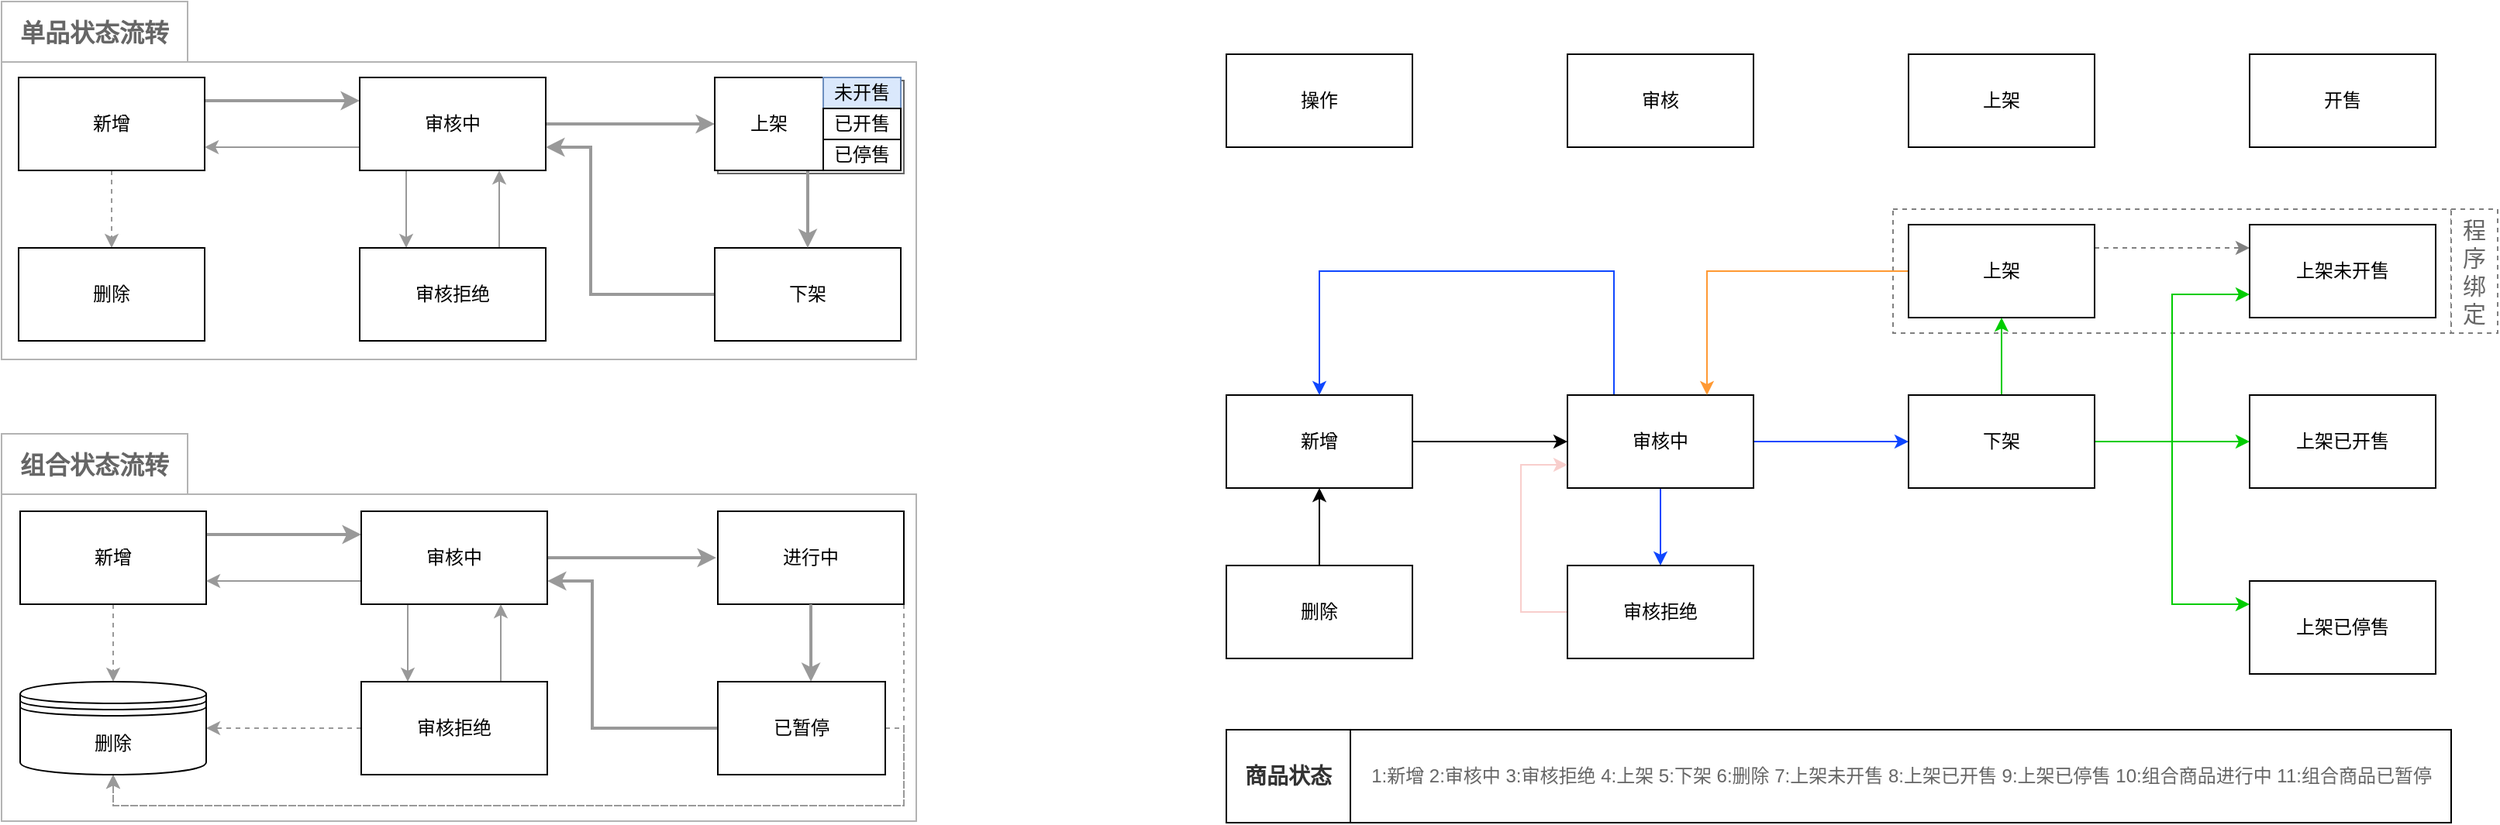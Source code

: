 <mxfile version="26.2.9" pages="3">
  <diagram name="状态流转" id="iaJiMRWaCHO9DjY36pJx">
    <mxGraphModel dx="2068" dy="1126" grid="1" gridSize="10" guides="1" tooltips="1" connect="1" arrows="1" fold="1" page="1" pageScale="1" pageWidth="827" pageHeight="1169" math="0" shadow="0">
      <root>
        <mxCell id="0" />
        <mxCell id="1" parent="0" />
        <mxCell id="X4dzS5YguDMyNIEwRo96-78" value="单品状态流转" style="rounded=0;whiteSpace=wrap;html=1;fontSize=16;fontStyle=1;strokeColor=#B3B3B3;fontColor=#666666;" parent="1" vertex="1">
          <mxGeometry x="70" y="70" width="120" height="40" as="geometry" />
        </mxCell>
        <mxCell id="X4dzS5YguDMyNIEwRo96-79" value="" style="rounded=0;whiteSpace=wrap;html=1;fillColor=default;strokeColor=#B3B3B3;" parent="1" vertex="1">
          <mxGeometry x="70" y="109" width="590" height="192" as="geometry" />
        </mxCell>
        <mxCell id="X4dzS5YguDMyNIEwRo96-76" value="" style="rounded=0;whiteSpace=wrap;html=1;fillColor=#f5f5f5;fontColor=#333333;strokeColor=#666666;" parent="1" vertex="1">
          <mxGeometry x="532" y="121" width="120" height="60" as="geometry" />
        </mxCell>
        <mxCell id="X4dzS5YguDMyNIEwRo96-28" value="" style="rounded=0;whiteSpace=wrap;html=1;fillColor=none;dashed=1;strokeColor=#808080;" parent="1" vertex="1">
          <mxGeometry x="1290" y="204" width="360" height="80" as="geometry" />
        </mxCell>
        <mxCell id="X4dzS5YguDMyNIEwRo96-1" value="操作" style="rounded=0;whiteSpace=wrap;html=1;" parent="1" vertex="1">
          <mxGeometry x="860" y="104" width="120" height="60" as="geometry" />
        </mxCell>
        <mxCell id="X4dzS5YguDMyNIEwRo96-2" value="审核" style="rounded=0;whiteSpace=wrap;html=1;" parent="1" vertex="1">
          <mxGeometry x="1080" y="104" width="120" height="60" as="geometry" />
        </mxCell>
        <mxCell id="X4dzS5YguDMyNIEwRo96-3" value="上架" style="rounded=0;whiteSpace=wrap;html=1;" parent="1" vertex="1">
          <mxGeometry x="1300" y="104" width="120" height="60" as="geometry" />
        </mxCell>
        <mxCell id="X4dzS5YguDMyNIEwRo96-4" value="开售" style="rounded=0;whiteSpace=wrap;html=1;" parent="1" vertex="1">
          <mxGeometry x="1520" y="104" width="120" height="60" as="geometry" />
        </mxCell>
        <mxCell id="X4dzS5YguDMyNIEwRo96-14" style="edgeStyle=orthogonalEdgeStyle;rounded=0;orthogonalLoop=1;jettySize=auto;html=1;exitX=1;exitY=0.5;exitDx=0;exitDy=0;entryX=0;entryY=0.5;entryDx=0;entryDy=0;" parent="1" source="X4dzS5YguDMyNIEwRo96-5" target="X4dzS5YguDMyNIEwRo96-7" edge="1">
          <mxGeometry relative="1" as="geometry" />
        </mxCell>
        <mxCell id="X4dzS5YguDMyNIEwRo96-5" value="新增" style="rounded=0;whiteSpace=wrap;html=1;" parent="1" vertex="1">
          <mxGeometry x="860" y="324" width="120" height="60" as="geometry" />
        </mxCell>
        <mxCell id="X4dzS5YguDMyNIEwRo96-27" style="edgeStyle=orthogonalEdgeStyle;rounded=0;orthogonalLoop=1;jettySize=auto;html=1;exitX=0.5;exitY=0;exitDx=0;exitDy=0;entryX=0.5;entryY=1;entryDx=0;entryDy=0;" parent="1" source="X4dzS5YguDMyNIEwRo96-6" target="X4dzS5YguDMyNIEwRo96-5" edge="1">
          <mxGeometry relative="1" as="geometry" />
        </mxCell>
        <mxCell id="X4dzS5YguDMyNIEwRo96-6" value="删除" style="rounded=0;whiteSpace=wrap;html=1;" parent="1" vertex="1">
          <mxGeometry x="860" y="434" width="120" height="60" as="geometry" />
        </mxCell>
        <mxCell id="X4dzS5YguDMyNIEwRo96-16" style="edgeStyle=orthogonalEdgeStyle;rounded=0;orthogonalLoop=1;jettySize=auto;html=1;exitX=0.5;exitY=1;exitDx=0;exitDy=0;strokeColor=#0F47FF;" parent="1" source="X4dzS5YguDMyNIEwRo96-7" target="X4dzS5YguDMyNIEwRo96-8" edge="1">
          <mxGeometry relative="1" as="geometry" />
        </mxCell>
        <mxCell id="X4dzS5YguDMyNIEwRo96-18" style="edgeStyle=orthogonalEdgeStyle;rounded=0;orthogonalLoop=1;jettySize=auto;html=1;exitX=0.25;exitY=0;exitDx=0;exitDy=0;entryX=0.5;entryY=0;entryDx=0;entryDy=0;strokeColor=#0F47FF;" parent="1" source="X4dzS5YguDMyNIEwRo96-7" target="X4dzS5YguDMyNIEwRo96-5" edge="1">
          <mxGeometry relative="1" as="geometry">
            <Array as="points">
              <mxPoint x="1110" y="244" />
              <mxPoint x="920" y="244" />
            </Array>
          </mxGeometry>
        </mxCell>
        <mxCell id="X4dzS5YguDMyNIEwRo96-20" style="edgeStyle=orthogonalEdgeStyle;rounded=0;orthogonalLoop=1;jettySize=auto;html=1;exitX=1;exitY=0.5;exitDx=0;exitDy=0;entryX=0;entryY=0.5;entryDx=0;entryDy=0;strokeColor=#0F47FF;" parent="1" source="X4dzS5YguDMyNIEwRo96-7" target="X4dzS5YguDMyNIEwRo96-10" edge="1">
          <mxGeometry relative="1" as="geometry">
            <Array as="points">
              <mxPoint x="1220" y="354" />
              <mxPoint x="1220" y="354" />
            </Array>
          </mxGeometry>
        </mxCell>
        <mxCell id="X4dzS5YguDMyNIEwRo96-7" value="审核中" style="rounded=0;whiteSpace=wrap;html=1;" parent="1" vertex="1">
          <mxGeometry x="1080" y="324" width="120" height="60" as="geometry" />
        </mxCell>
        <mxCell id="X4dzS5YguDMyNIEwRo96-19" style="edgeStyle=orthogonalEdgeStyle;rounded=0;orthogonalLoop=1;jettySize=auto;html=1;exitX=0;exitY=0.5;exitDx=0;exitDy=0;entryX=0;entryY=0.75;entryDx=0;entryDy=0;strokeColor=#F8CECC;" parent="1" source="X4dzS5YguDMyNIEwRo96-8" target="X4dzS5YguDMyNIEwRo96-7" edge="1">
          <mxGeometry relative="1" as="geometry">
            <Array as="points">
              <mxPoint x="1050" y="464" />
              <mxPoint x="1050" y="369" />
            </Array>
          </mxGeometry>
        </mxCell>
        <mxCell id="X4dzS5YguDMyNIEwRo96-8" value="审核拒绝" style="rounded=0;whiteSpace=wrap;html=1;" parent="1" vertex="1">
          <mxGeometry x="1080" y="434" width="120" height="60" as="geometry" />
        </mxCell>
        <mxCell id="X4dzS5YguDMyNIEwRo96-21" style="edgeStyle=orthogonalEdgeStyle;rounded=0;orthogonalLoop=1;jettySize=auto;html=1;exitX=0;exitY=0.5;exitDx=0;exitDy=0;entryX=0.75;entryY=0;entryDx=0;entryDy=0;strokeColor=#FF9933;" parent="1" source="X4dzS5YguDMyNIEwRo96-9" target="X4dzS5YguDMyNIEwRo96-7" edge="1">
          <mxGeometry relative="1" as="geometry" />
        </mxCell>
        <mxCell id="X4dzS5YguDMyNIEwRo96-30" style="edgeStyle=orthogonalEdgeStyle;rounded=0;orthogonalLoop=1;jettySize=auto;html=1;exitX=1;exitY=0.25;exitDx=0;exitDy=0;entryX=0;entryY=0.25;entryDx=0;entryDy=0;dashed=1;strokeColor=#808080;" parent="1" source="X4dzS5YguDMyNIEwRo96-9" target="X4dzS5YguDMyNIEwRo96-11" edge="1">
          <mxGeometry relative="1" as="geometry" />
        </mxCell>
        <mxCell id="X4dzS5YguDMyNIEwRo96-9" value="上架" style="rounded=0;whiteSpace=wrap;html=1;" parent="1" vertex="1">
          <mxGeometry x="1300" y="214" width="120" height="60" as="geometry" />
        </mxCell>
        <mxCell id="X4dzS5YguDMyNIEwRo96-22" style="edgeStyle=orthogonalEdgeStyle;rounded=0;orthogonalLoop=1;jettySize=auto;html=1;exitX=0.5;exitY=0;exitDx=0;exitDy=0;strokeColor=#00CC00;" parent="1" source="X4dzS5YguDMyNIEwRo96-10" target="X4dzS5YguDMyNIEwRo96-9" edge="1">
          <mxGeometry relative="1" as="geometry" />
        </mxCell>
        <mxCell id="X4dzS5YguDMyNIEwRo96-23" style="edgeStyle=orthogonalEdgeStyle;rounded=0;orthogonalLoop=1;jettySize=auto;html=1;exitX=1;exitY=0.5;exitDx=0;exitDy=0;entryX=0;entryY=0.75;entryDx=0;entryDy=0;strokeColor=#00CC00;" parent="1" source="X4dzS5YguDMyNIEwRo96-10" target="X4dzS5YguDMyNIEwRo96-11" edge="1">
          <mxGeometry relative="1" as="geometry" />
        </mxCell>
        <mxCell id="X4dzS5YguDMyNIEwRo96-24" style="edgeStyle=orthogonalEdgeStyle;rounded=0;orthogonalLoop=1;jettySize=auto;html=1;exitX=1;exitY=0.5;exitDx=0;exitDy=0;entryX=0;entryY=0.5;entryDx=0;entryDy=0;strokeColor=#00CC00;" parent="1" source="X4dzS5YguDMyNIEwRo96-10" target="X4dzS5YguDMyNIEwRo96-12" edge="1">
          <mxGeometry relative="1" as="geometry" />
        </mxCell>
        <mxCell id="X4dzS5YguDMyNIEwRo96-25" style="edgeStyle=orthogonalEdgeStyle;rounded=0;orthogonalLoop=1;jettySize=auto;html=1;exitX=1;exitY=0.5;exitDx=0;exitDy=0;entryX=0;entryY=0.25;entryDx=0;entryDy=0;strokeColor=#00CC00;" parent="1" source="X4dzS5YguDMyNIEwRo96-10" target="X4dzS5YguDMyNIEwRo96-13" edge="1">
          <mxGeometry relative="1" as="geometry" />
        </mxCell>
        <mxCell id="X4dzS5YguDMyNIEwRo96-10" value="下架" style="rounded=0;whiteSpace=wrap;html=1;" parent="1" vertex="1">
          <mxGeometry x="1300" y="324" width="120" height="60" as="geometry" />
        </mxCell>
        <mxCell id="X4dzS5YguDMyNIEwRo96-11" value="上架未开售" style="rounded=0;whiteSpace=wrap;html=1;" parent="1" vertex="1">
          <mxGeometry x="1520" y="214" width="120" height="60" as="geometry" />
        </mxCell>
        <mxCell id="X4dzS5YguDMyNIEwRo96-12" value="上架已开售" style="rounded=0;whiteSpace=wrap;html=1;" parent="1" vertex="1">
          <mxGeometry x="1520" y="324" width="120" height="60" as="geometry" />
        </mxCell>
        <mxCell id="X4dzS5YguDMyNIEwRo96-13" value="上架已停售" style="rounded=0;whiteSpace=wrap;html=1;" parent="1" vertex="1">
          <mxGeometry x="1520" y="444" width="120" height="60" as="geometry" />
        </mxCell>
        <mxCell id="X4dzS5YguDMyNIEwRo96-29" value="程&lt;div style=&quot;font-size: 15px;&quot;&gt;序&lt;/div&gt;&lt;div style=&quot;font-size: 15px;&quot;&gt;绑&lt;/div&gt;&lt;div style=&quot;font-size: 15px;&quot;&gt;定&lt;/div&gt;" style="rounded=0;whiteSpace=wrap;html=1;fillColor=default;dashed=1;strokeColor=#808080;fontSize=15;fontColor=#666666;" parent="1" vertex="1">
          <mxGeometry x="1650" y="204" width="30" height="80" as="geometry" />
        </mxCell>
        <mxCell id="X4dzS5YguDMyNIEwRo96-54" style="edgeStyle=orthogonalEdgeStyle;rounded=0;orthogonalLoop=1;jettySize=auto;html=1;exitX=0.5;exitY=1;exitDx=0;exitDy=0;entryX=0.5;entryY=0;entryDx=0;entryDy=0;strokeColor=#999999;dashed=1;" parent="1" source="X4dzS5YguDMyNIEwRo96-33" target="X4dzS5YguDMyNIEwRo96-35" edge="1">
          <mxGeometry relative="1" as="geometry" />
        </mxCell>
        <mxCell id="X4dzS5YguDMyNIEwRo96-148" style="edgeStyle=orthogonalEdgeStyle;rounded=0;orthogonalLoop=1;jettySize=auto;html=1;exitX=1;exitY=0.25;exitDx=0;exitDy=0;entryX=0;entryY=0.25;entryDx=0;entryDy=0;strokeWidth=2;strokeColor=#999999;" parent="1" source="X4dzS5YguDMyNIEwRo96-33" target="X4dzS5YguDMyNIEwRo96-39" edge="1">
          <mxGeometry relative="1" as="geometry" />
        </mxCell>
        <mxCell id="X4dzS5YguDMyNIEwRo96-33" value="新增" style="rounded=0;whiteSpace=wrap;html=1;" parent="1" vertex="1">
          <mxGeometry x="81" y="119" width="120" height="60" as="geometry" />
        </mxCell>
        <mxCell id="X4dzS5YguDMyNIEwRo96-35" value="删除" style="rounded=0;whiteSpace=wrap;html=1;" parent="1" vertex="1">
          <mxGeometry x="81" y="229" width="120" height="60" as="geometry" />
        </mxCell>
        <mxCell id="X4dzS5YguDMyNIEwRo96-57" style="edgeStyle=orthogonalEdgeStyle;rounded=0;orthogonalLoop=1;jettySize=auto;html=1;exitX=0.25;exitY=1;exitDx=0;exitDy=0;entryX=0.25;entryY=0;entryDx=0;entryDy=0;strokeColor=#999999;" parent="1" source="X4dzS5YguDMyNIEwRo96-39" target="X4dzS5YguDMyNIEwRo96-41" edge="1">
          <mxGeometry relative="1" as="geometry" />
        </mxCell>
        <mxCell id="X4dzS5YguDMyNIEwRo96-72" style="edgeStyle=orthogonalEdgeStyle;rounded=0;orthogonalLoop=1;jettySize=auto;html=1;exitX=1;exitY=0.5;exitDx=0;exitDy=0;entryX=0;entryY=0.5;entryDx=0;entryDy=0;strokeWidth=2;strokeColor=#999999;" parent="1" source="X4dzS5YguDMyNIEwRo96-39" target="X4dzS5YguDMyNIEwRo96-44" edge="1">
          <mxGeometry relative="1" as="geometry" />
        </mxCell>
        <mxCell id="X4dzS5YguDMyNIEwRo96-149" style="edgeStyle=orthogonalEdgeStyle;rounded=0;orthogonalLoop=1;jettySize=auto;html=1;exitX=0;exitY=0.75;exitDx=0;exitDy=0;entryX=1;entryY=0.75;entryDx=0;entryDy=0;strokeColor=#999999;" parent="1" source="X4dzS5YguDMyNIEwRo96-39" target="X4dzS5YguDMyNIEwRo96-33" edge="1">
          <mxGeometry relative="1" as="geometry" />
        </mxCell>
        <mxCell id="X4dzS5YguDMyNIEwRo96-39" value="审核中" style="rounded=0;whiteSpace=wrap;html=1;" parent="1" vertex="1">
          <mxGeometry x="301" y="119" width="120" height="60" as="geometry" />
        </mxCell>
        <mxCell id="X4dzS5YguDMyNIEwRo96-58" style="edgeStyle=orthogonalEdgeStyle;rounded=0;orthogonalLoop=1;jettySize=auto;html=1;exitX=0.75;exitY=0;exitDx=0;exitDy=0;entryX=0.75;entryY=1;entryDx=0;entryDy=0;strokeColor=#999999;" parent="1" source="X4dzS5YguDMyNIEwRo96-41" target="X4dzS5YguDMyNIEwRo96-39" edge="1">
          <mxGeometry relative="1" as="geometry" />
        </mxCell>
        <mxCell id="X4dzS5YguDMyNIEwRo96-41" value="审核拒绝" style="rounded=0;whiteSpace=wrap;html=1;" parent="1" vertex="1">
          <mxGeometry x="301" y="229" width="120" height="60" as="geometry" />
        </mxCell>
        <mxCell id="X4dzS5YguDMyNIEwRo96-75" style="edgeStyle=orthogonalEdgeStyle;rounded=0;orthogonalLoop=1;jettySize=auto;html=1;exitX=0;exitY=0.5;exitDx=0;exitDy=0;entryX=1;entryY=0.75;entryDx=0;entryDy=0;strokeWidth=2;strokeColor=#999999;" parent="1" source="X4dzS5YguDMyNIEwRo96-49" target="X4dzS5YguDMyNIEwRo96-39" edge="1">
          <mxGeometry relative="1" as="geometry">
            <Array as="points">
              <mxPoint x="450" y="259" />
              <mxPoint x="450" y="164" />
            </Array>
          </mxGeometry>
        </mxCell>
        <mxCell id="X4dzS5YguDMyNIEwRo96-49" value="下架" style="rounded=0;whiteSpace=wrap;html=1;" parent="1" vertex="1">
          <mxGeometry x="530" y="229" width="120" height="60" as="geometry" />
        </mxCell>
        <mxCell id="X4dzS5YguDMyNIEwRo96-73" style="edgeStyle=orthogonalEdgeStyle;rounded=0;orthogonalLoop=1;jettySize=auto;html=1;exitX=0.857;exitY=0.983;exitDx=0;exitDy=0;exitPerimeter=0;strokeWidth=2;strokeColor=#999999;" parent="1" source="X4dzS5YguDMyNIEwRo96-44" target="X4dzS5YguDMyNIEwRo96-49" edge="1">
          <mxGeometry relative="1" as="geometry" />
        </mxCell>
        <mxCell id="X4dzS5YguDMyNIEwRo96-44" value="上架" style="rounded=0;whiteSpace=wrap;html=1;" parent="1" vertex="1">
          <mxGeometry x="530" y="119" width="70" height="60" as="geometry" />
        </mxCell>
        <mxCell id="X4dzS5YguDMyNIEwRo96-50" value="未开售" style="rounded=0;whiteSpace=wrap;html=1;fillColor=#dae8fc;strokeColor=#6c8ebf;" parent="1" vertex="1">
          <mxGeometry x="600" y="119" width="50" height="20" as="geometry" />
        </mxCell>
        <mxCell id="X4dzS5YguDMyNIEwRo96-51" value="已开售" style="rounded=0;whiteSpace=wrap;html=1;" parent="1" vertex="1">
          <mxGeometry x="600" y="139" width="50" height="20" as="geometry" />
        </mxCell>
        <mxCell id="X4dzS5YguDMyNIEwRo96-52" value="已停售" style="rounded=0;whiteSpace=wrap;html=1;" parent="1" vertex="1">
          <mxGeometry x="600" y="159" width="50" height="20" as="geometry" />
        </mxCell>
        <mxCell id="X4dzS5YguDMyNIEwRo96-100" value="" style="group" parent="1" vertex="1" connectable="0">
          <mxGeometry x="70" y="349" width="590" height="250" as="geometry" />
        </mxCell>
        <mxCell id="X4dzS5YguDMyNIEwRo96-80" value="组合状态流转" style="rounded=0;whiteSpace=wrap;html=1;fontSize=16;fontStyle=1;strokeColor=#B3B3B3;fontColor=#666666;" parent="X4dzS5YguDMyNIEwRo96-100" vertex="1">
          <mxGeometry width="120" height="40" as="geometry" />
        </mxCell>
        <mxCell id="X4dzS5YguDMyNIEwRo96-81" value="" style="rounded=0;whiteSpace=wrap;html=1;fillColor=default;strokeColor=#B3B3B3;" parent="X4dzS5YguDMyNIEwRo96-100" vertex="1">
          <mxGeometry y="39" width="590" height="211" as="geometry" />
        </mxCell>
        <mxCell id="X4dzS5YguDMyNIEwRo96-131" style="edgeStyle=orthogonalEdgeStyle;rounded=0;orthogonalLoop=1;jettySize=auto;html=1;exitX=1;exitY=1;exitDx=0;exitDy=0;entryX=0.5;entryY=1;entryDx=0;entryDy=0;strokeColor=#999999;dashed=1;" parent="1" source="X4dzS5YguDMyNIEwRo96-132" target="X4dzS5YguDMyNIEwRo96-147" edge="1">
          <mxGeometry relative="1" as="geometry">
            <mxPoint x="422" y="649" as="targetPoint" />
            <Array as="points">
              <mxPoint x="652" y="589" />
              <mxPoint x="142" y="589" />
            </Array>
          </mxGeometry>
        </mxCell>
        <mxCell id="X4dzS5YguDMyNIEwRo96-132" value="进行中" style="rounded=0;whiteSpace=wrap;html=1;" parent="1" vertex="1">
          <mxGeometry x="532" y="399" width="120" height="60" as="geometry" />
        </mxCell>
        <mxCell id="X4dzS5YguDMyNIEwRo96-133" style="edgeStyle=orthogonalEdgeStyle;rounded=0;orthogonalLoop=1;jettySize=auto;html=1;exitX=1;exitY=0.25;exitDx=0;exitDy=0;entryX=0;entryY=0.25;entryDx=0;entryDy=0;strokeColor=#999999;strokeWidth=2;" parent="1" source="X4dzS5YguDMyNIEwRo96-135" target="X4dzS5YguDMyNIEwRo96-139" edge="1">
          <mxGeometry relative="1" as="geometry" />
        </mxCell>
        <mxCell id="X4dzS5YguDMyNIEwRo96-134" style="edgeStyle=orthogonalEdgeStyle;rounded=0;orthogonalLoop=1;jettySize=auto;html=1;exitX=0.5;exitY=1;exitDx=0;exitDy=0;entryX=0.5;entryY=0;entryDx=0;entryDy=0;strokeColor=#999999;dashed=1;" parent="1" source="X4dzS5YguDMyNIEwRo96-135" target="X4dzS5YguDMyNIEwRo96-147" edge="1">
          <mxGeometry relative="1" as="geometry">
            <mxPoint x="302" y="649" as="targetPoint" />
            <Array as="points" />
          </mxGeometry>
        </mxCell>
        <mxCell id="X4dzS5YguDMyNIEwRo96-135" value="新增" style="rounded=0;whiteSpace=wrap;html=1;" parent="1" vertex="1">
          <mxGeometry x="82" y="399" width="120" height="60" as="geometry" />
        </mxCell>
        <mxCell id="X4dzS5YguDMyNIEwRo96-136" style="edgeStyle=orthogonalEdgeStyle;rounded=0;orthogonalLoop=1;jettySize=auto;html=1;exitX=0.25;exitY=1;exitDx=0;exitDy=0;entryX=0.25;entryY=0;entryDx=0;entryDy=0;strokeColor=#999999;" parent="1" source="X4dzS5YguDMyNIEwRo96-139" target="X4dzS5YguDMyNIEwRo96-142" edge="1">
          <mxGeometry relative="1" as="geometry" />
        </mxCell>
        <mxCell id="X4dzS5YguDMyNIEwRo96-137" style="edgeStyle=orthogonalEdgeStyle;rounded=0;orthogonalLoop=1;jettySize=auto;html=1;exitX=1;exitY=0.5;exitDx=0;exitDy=0;entryX=0;entryY=0.5;entryDx=0;entryDy=0;strokeColor=#999999;strokeWidth=2;" parent="1" source="X4dzS5YguDMyNIEwRo96-139" edge="1">
          <mxGeometry relative="1" as="geometry">
            <mxPoint x="531" y="429" as="targetPoint" />
          </mxGeometry>
        </mxCell>
        <mxCell id="X4dzS5YguDMyNIEwRo96-138" style="edgeStyle=orthogonalEdgeStyle;rounded=0;orthogonalLoop=1;jettySize=auto;html=1;exitX=0;exitY=0.75;exitDx=0;exitDy=0;entryX=1;entryY=0.75;entryDx=0;entryDy=0;strokeColor=#999999;" parent="1" source="X4dzS5YguDMyNIEwRo96-139" target="X4dzS5YguDMyNIEwRo96-135" edge="1">
          <mxGeometry relative="1" as="geometry" />
        </mxCell>
        <mxCell id="X4dzS5YguDMyNIEwRo96-139" value="审核中" style="rounded=0;whiteSpace=wrap;html=1;" parent="1" vertex="1">
          <mxGeometry x="302" y="399" width="120" height="60" as="geometry" />
        </mxCell>
        <mxCell id="X4dzS5YguDMyNIEwRo96-140" style="edgeStyle=orthogonalEdgeStyle;rounded=0;orthogonalLoop=1;jettySize=auto;html=1;exitX=0.75;exitY=0;exitDx=0;exitDy=0;entryX=0.75;entryY=1;entryDx=0;entryDy=0;strokeColor=#999999;" parent="1" source="X4dzS5YguDMyNIEwRo96-142" target="X4dzS5YguDMyNIEwRo96-139" edge="1">
          <mxGeometry relative="1" as="geometry" />
        </mxCell>
        <mxCell id="X4dzS5YguDMyNIEwRo96-141" style="edgeStyle=orthogonalEdgeStyle;rounded=0;orthogonalLoop=1;jettySize=auto;html=1;exitX=0;exitY=0.5;exitDx=0;exitDy=0;entryX=1;entryY=0.5;entryDx=0;entryDy=0;strokeColor=#999999;dashed=1;" parent="1" source="X4dzS5YguDMyNIEwRo96-142" target="X4dzS5YguDMyNIEwRo96-147" edge="1">
          <mxGeometry relative="1" as="geometry">
            <mxPoint x="362" y="619" as="targetPoint" />
          </mxGeometry>
        </mxCell>
        <mxCell id="X4dzS5YguDMyNIEwRo96-142" value="审核拒绝" style="rounded=0;whiteSpace=wrap;html=1;" parent="1" vertex="1">
          <mxGeometry x="302" y="509" width="120" height="60" as="geometry" />
        </mxCell>
        <mxCell id="X4dzS5YguDMyNIEwRo96-143" style="edgeStyle=orthogonalEdgeStyle;rounded=0;orthogonalLoop=1;jettySize=auto;html=1;exitX=0;exitY=0.5;exitDx=0;exitDy=0;entryX=1;entryY=0.75;entryDx=0;entryDy=0;strokeColor=#999999;strokeWidth=2;" parent="1" source="X4dzS5YguDMyNIEwRo96-145" target="X4dzS5YguDMyNIEwRo96-139" edge="1">
          <mxGeometry relative="1" as="geometry">
            <Array as="points">
              <mxPoint x="451" y="539" />
              <mxPoint x="451" y="444" />
            </Array>
          </mxGeometry>
        </mxCell>
        <mxCell id="X4dzS5YguDMyNIEwRo96-144" style="edgeStyle=orthogonalEdgeStyle;rounded=0;orthogonalLoop=1;jettySize=auto;html=1;exitX=1;exitY=0.5;exitDx=0;exitDy=0;entryX=0.5;entryY=1;entryDx=0;entryDy=0;strokeColor=#999999;dashed=1;" parent="1" source="X4dzS5YguDMyNIEwRo96-145" target="X4dzS5YguDMyNIEwRo96-147" edge="1">
          <mxGeometry relative="1" as="geometry">
            <mxPoint x="422" y="649" as="targetPoint" />
            <Array as="points">
              <mxPoint x="652" y="539" />
              <mxPoint x="652" y="589" />
              <mxPoint x="142" y="589" />
            </Array>
          </mxGeometry>
        </mxCell>
        <mxCell id="X4dzS5YguDMyNIEwRo96-145" value="已暂停" style="rounded=0;whiteSpace=wrap;html=1;" parent="1" vertex="1">
          <mxGeometry x="532" y="509" width="108" height="60" as="geometry" />
        </mxCell>
        <mxCell id="X4dzS5YguDMyNIEwRo96-146" value="" style="endArrow=classic;html=1;rounded=0;exitX=0.5;exitY=1;exitDx=0;exitDy=0;entryX=0.556;entryY=0;entryDx=0;entryDy=0;entryPerimeter=0;strokeColor=#999999;strokeWidth=2;" parent="1" source="X4dzS5YguDMyNIEwRo96-132" target="X4dzS5YguDMyNIEwRo96-145" edge="1">
          <mxGeometry width="50" height="50" relative="1" as="geometry">
            <mxPoint x="520" y="499" as="sourcePoint" />
            <mxPoint x="570" y="449" as="targetPoint" />
          </mxGeometry>
        </mxCell>
        <mxCell id="X4dzS5YguDMyNIEwRo96-147" value="删除" style="shape=datastore;whiteSpace=wrap;html=1;" parent="1" vertex="1">
          <mxGeometry x="82" y="509" width="120" height="60" as="geometry" />
        </mxCell>
        <mxCell id="_c4iYcdBWdLde98xJlpJ-4" value="" style="group" vertex="1" connectable="0" parent="1">
          <mxGeometry x="860" y="540" width="790" height="60" as="geometry" />
        </mxCell>
        <mxCell id="_c4iYcdBWdLde98xJlpJ-2" value="" style="rounded=0;whiteSpace=wrap;html=1;fillColor=none;" vertex="1" parent="_c4iYcdBWdLde98xJlpJ-4">
          <mxGeometry x="80" width="710" height="60" as="geometry" />
        </mxCell>
        <mxCell id="_c4iYcdBWdLde98xJlpJ-1" value="1:新增 2:审核中 3:审核拒绝 4:上架 5:下架 6:删除 7:上架未开售 8:上架已开售 9:上架已停售 10:组合商品进行中 11:组合商品已暂停" style="text;html=1;align=center;verticalAlign=middle;resizable=0;points=[];autosize=1;strokeColor=none;fillColor=none;fontSize=12;fontColor=#666666;" vertex="1" parent="_c4iYcdBWdLde98xJlpJ-4">
          <mxGeometry x="80" y="15" width="710" height="30" as="geometry" />
        </mxCell>
        <mxCell id="_c4iYcdBWdLde98xJlpJ-3" value="商品状态" style="rounded=0;whiteSpace=wrap;html=1;fontStyle=1;fontSize=14;fontColor=#333333;" vertex="1" parent="_c4iYcdBWdLde98xJlpJ-4">
          <mxGeometry width="80" height="60" as="geometry" />
        </mxCell>
      </root>
    </mxGraphModel>
  </diagram>
  <diagram id="KPPuV1ORbbsG_WngxWTZ" name="数据库关联关系">
    <mxGraphModel dx="2074" dy="1121" grid="1" gridSize="10" guides="1" tooltips="1" connect="1" arrows="1" fold="1" page="1" pageScale="1" pageWidth="827" pageHeight="1169" math="0" shadow="0">
      <root>
        <mxCell id="0" />
        <mxCell id="1" parent="0" />
        <mxCell id="RdPDJY-nT7dJ_Un5NEoN-1" value="product_entity" style="shape=table;startSize=30;container=1;collapsible=0;childLayout=tableLayout;fixedRows=1;rowLines=0;fontStyle=0;strokeColor=default;fontSize=16;" vertex="1" parent="1">
          <mxGeometry x="841" y="395" width="180" height="120" as="geometry" />
        </mxCell>
        <mxCell id="RdPDJY-nT7dJ_Un5NEoN-2" value="" style="shape=tableRow;horizontal=0;startSize=0;swimlaneHead=0;swimlaneBody=0;top=0;left=0;bottom=0;right=0;collapsible=0;dropTarget=0;fillColor=none;points=[[0,0.5],[1,0.5]];portConstraint=eastwest;strokeColor=inherit;fontSize=16;" vertex="1" parent="RdPDJY-nT7dJ_Un5NEoN-1">
          <mxGeometry y="30" width="180" height="30" as="geometry" />
        </mxCell>
        <mxCell id="RdPDJY-nT7dJ_Un5NEoN-3" value="1" style="shape=partialRectangle;html=1;whiteSpace=wrap;connectable=0;fillColor=none;top=0;left=0;bottom=0;right=0;overflow=hidden;pointerEvents=1;strokeColor=inherit;fontSize=16;" vertex="1" parent="RdPDJY-nT7dJ_Un5NEoN-2">
          <mxGeometry width="40" height="30" as="geometry">
            <mxRectangle width="40" height="30" as="alternateBounds" />
          </mxGeometry>
        </mxCell>
        <mxCell id="RdPDJY-nT7dJ_Un5NEoN-4" value="spu_id" style="shape=partialRectangle;html=1;whiteSpace=wrap;connectable=0;fillColor=none;top=0;left=0;bottom=0;right=0;align=left;spacingLeft=6;overflow=hidden;strokeColor=inherit;fontSize=16;" vertex="1" parent="RdPDJY-nT7dJ_Un5NEoN-2">
          <mxGeometry x="40" width="140" height="30" as="geometry">
            <mxRectangle width="140" height="30" as="alternateBounds" />
          </mxGeometry>
        </mxCell>
        <mxCell id="RdPDJY-nT7dJ_Un5NEoN-5" value="" style="shape=tableRow;horizontal=0;startSize=0;swimlaneHead=0;swimlaneBody=0;top=0;left=0;bottom=0;right=0;collapsible=0;dropTarget=0;fillColor=none;points=[[0,0.5],[1,0.5]];portConstraint=eastwest;strokeColor=inherit;fontSize=16;" vertex="1" parent="RdPDJY-nT7dJ_Un5NEoN-1">
          <mxGeometry y="60" width="180" height="30" as="geometry" />
        </mxCell>
        <mxCell id="RdPDJY-nT7dJ_Un5NEoN-6" value="2" style="shape=partialRectangle;html=1;whiteSpace=wrap;connectable=0;fillColor=none;top=0;left=0;bottom=0;right=0;overflow=hidden;strokeColor=inherit;fontSize=16;" vertex="1" parent="RdPDJY-nT7dJ_Un5NEoN-5">
          <mxGeometry width="40" height="30" as="geometry">
            <mxRectangle width="40" height="30" as="alternateBounds" />
          </mxGeometry>
        </mxCell>
        <mxCell id="RdPDJY-nT7dJ_Un5NEoN-7" value="sku_id" style="shape=partialRectangle;html=1;whiteSpace=wrap;connectable=0;fillColor=none;top=0;left=0;bottom=0;right=0;align=left;spacingLeft=6;overflow=hidden;strokeColor=inherit;fontSize=16;" vertex="1" parent="RdPDJY-nT7dJ_Un5NEoN-5">
          <mxGeometry x="40" width="140" height="30" as="geometry">
            <mxRectangle width="140" height="30" as="alternateBounds" />
          </mxGeometry>
        </mxCell>
        <mxCell id="RdPDJY-nT7dJ_Un5NEoN-8" value="" style="shape=tableRow;horizontal=0;startSize=0;swimlaneHead=0;swimlaneBody=0;top=0;left=0;bottom=0;right=0;collapsible=0;dropTarget=0;fillColor=none;points=[[0,0.5],[1,0.5]];portConstraint=eastwest;strokeColor=inherit;fontSize=16;" vertex="1" parent="RdPDJY-nT7dJ_Un5NEoN-1">
          <mxGeometry y="90" width="180" height="30" as="geometry" />
        </mxCell>
        <mxCell id="RdPDJY-nT7dJ_Un5NEoN-9" value="3" style="shape=partialRectangle;html=1;whiteSpace=wrap;connectable=0;fillColor=none;top=0;left=0;bottom=0;right=0;overflow=hidden;strokeColor=inherit;fontSize=16;" vertex="1" parent="RdPDJY-nT7dJ_Un5NEoN-8">
          <mxGeometry width="40" height="30" as="geometry">
            <mxRectangle width="40" height="30" as="alternateBounds" />
          </mxGeometry>
        </mxCell>
        <mxCell id="RdPDJY-nT7dJ_Un5NEoN-10" value="entity_id" style="shape=partialRectangle;html=1;whiteSpace=wrap;connectable=0;fillColor=none;top=0;left=0;bottom=0;right=0;align=left;spacingLeft=6;overflow=hidden;strokeColor=inherit;fontSize=16;" vertex="1" parent="RdPDJY-nT7dJ_Un5NEoN-8">
          <mxGeometry x="40" width="140" height="30" as="geometry">
            <mxRectangle width="140" height="30" as="alternateBounds" />
          </mxGeometry>
        </mxCell>
        <mxCell id="RdPDJY-nT7dJ_Un5NEoN-11" value="product_spu" style="shape=table;startSize=30;container=1;collapsible=0;childLayout=tableLayout;fixedRows=1;rowLines=0;fontStyle=0;strokeColor=default;fontSize=16;" vertex="1" parent="1">
          <mxGeometry x="441" y="185" width="180" height="120" as="geometry" />
        </mxCell>
        <mxCell id="RdPDJY-nT7dJ_Un5NEoN-12" value="" style="shape=tableRow;horizontal=0;startSize=0;swimlaneHead=0;swimlaneBody=0;top=0;left=0;bottom=0;right=0;collapsible=0;dropTarget=0;fillColor=none;points=[[0,0.5],[1,0.5]];portConstraint=eastwest;strokeColor=inherit;fontSize=16;" vertex="1" parent="RdPDJY-nT7dJ_Un5NEoN-11">
          <mxGeometry y="30" width="180" height="30" as="geometry" />
        </mxCell>
        <mxCell id="RdPDJY-nT7dJ_Un5NEoN-13" value="1" style="shape=partialRectangle;html=1;whiteSpace=wrap;connectable=0;fillColor=none;top=0;left=0;bottom=0;right=0;overflow=hidden;pointerEvents=1;strokeColor=inherit;fontSize=16;" vertex="1" parent="RdPDJY-nT7dJ_Un5NEoN-12">
          <mxGeometry width="40" height="30" as="geometry">
            <mxRectangle width="40" height="30" as="alternateBounds" />
          </mxGeometry>
        </mxCell>
        <mxCell id="RdPDJY-nT7dJ_Un5NEoN-14" value="id" style="shape=partialRectangle;html=1;whiteSpace=wrap;connectable=0;fillColor=none;top=0;left=0;bottom=0;right=0;align=left;spacingLeft=6;overflow=hidden;strokeColor=inherit;fontSize=16;" vertex="1" parent="RdPDJY-nT7dJ_Un5NEoN-12">
          <mxGeometry x="40" width="140" height="30" as="geometry">
            <mxRectangle width="140" height="30" as="alternateBounds" />
          </mxGeometry>
        </mxCell>
        <mxCell id="RdPDJY-nT7dJ_Un5NEoN-15" value="" style="shape=tableRow;horizontal=0;startSize=0;swimlaneHead=0;swimlaneBody=0;top=0;left=0;bottom=0;right=0;collapsible=0;dropTarget=0;fillColor=none;points=[[0,0.5],[1,0.5]];portConstraint=eastwest;strokeColor=inherit;fontSize=16;" vertex="1" parent="RdPDJY-nT7dJ_Un5NEoN-11">
          <mxGeometry y="60" width="180" height="30" as="geometry" />
        </mxCell>
        <mxCell id="RdPDJY-nT7dJ_Un5NEoN-16" value="2" style="shape=partialRectangle;html=1;whiteSpace=wrap;connectable=0;fillColor=none;top=0;left=0;bottom=0;right=0;overflow=hidden;strokeColor=inherit;fontSize=16;" vertex="1" parent="RdPDJY-nT7dJ_Un5NEoN-15">
          <mxGeometry width="40" height="30" as="geometry">
            <mxRectangle width="40" height="30" as="alternateBounds" />
          </mxGeometry>
        </mxCell>
        <mxCell id="RdPDJY-nT7dJ_Un5NEoN-17" value="category_id" style="shape=partialRectangle;html=1;whiteSpace=wrap;connectable=0;fillColor=none;top=0;left=0;bottom=0;right=0;align=left;spacingLeft=6;overflow=hidden;strokeColor=inherit;fontSize=16;" vertex="1" parent="RdPDJY-nT7dJ_Un5NEoN-15">
          <mxGeometry x="40" width="140" height="30" as="geometry">
            <mxRectangle width="140" height="30" as="alternateBounds" />
          </mxGeometry>
        </mxCell>
        <mxCell id="RdPDJY-nT7dJ_Un5NEoN-18" value="" style="shape=tableRow;horizontal=0;startSize=0;swimlaneHead=0;swimlaneBody=0;top=0;left=0;bottom=0;right=0;collapsible=0;dropTarget=0;fillColor=none;points=[[0,0.5],[1,0.5]];portConstraint=eastwest;strokeColor=inherit;fontSize=16;" vertex="1" parent="RdPDJY-nT7dJ_Un5NEoN-11">
          <mxGeometry y="90" width="180" height="30" as="geometry" />
        </mxCell>
        <mxCell id="RdPDJY-nT7dJ_Un5NEoN-19" value="3" style="shape=partialRectangle;html=1;whiteSpace=wrap;connectable=0;fillColor=none;top=0;left=0;bottom=0;right=0;overflow=hidden;strokeColor=inherit;fontSize=16;" vertex="1" parent="RdPDJY-nT7dJ_Un5NEoN-18">
          <mxGeometry width="40" height="30" as="geometry">
            <mxRectangle width="40" height="30" as="alternateBounds" />
          </mxGeometry>
        </mxCell>
        <mxCell id="RdPDJY-nT7dJ_Un5NEoN-20" value="" style="shape=partialRectangle;html=1;whiteSpace=wrap;connectable=0;fillColor=none;top=0;left=0;bottom=0;right=0;align=left;spacingLeft=6;overflow=hidden;strokeColor=inherit;fontSize=16;" vertex="1" parent="RdPDJY-nT7dJ_Un5NEoN-18">
          <mxGeometry x="40" width="140" height="30" as="geometry">
            <mxRectangle width="140" height="30" as="alternateBounds" />
          </mxGeometry>
        </mxCell>
        <mxCell id="RdPDJY-nT7dJ_Un5NEoN-21" value="product_sku" style="shape=table;startSize=30;container=1;collapsible=0;childLayout=tableLayout;fixedRows=1;rowLines=0;fontStyle=0;strokeColor=default;fontSize=16;" vertex="1" parent="1">
          <mxGeometry x="841" y="160" width="180" height="120" as="geometry" />
        </mxCell>
        <mxCell id="RdPDJY-nT7dJ_Un5NEoN-22" value="" style="shape=tableRow;horizontal=0;startSize=0;swimlaneHead=0;swimlaneBody=0;top=0;left=0;bottom=0;right=0;collapsible=0;dropTarget=0;fillColor=none;points=[[0,0.5],[1,0.5]];portConstraint=eastwest;strokeColor=inherit;fontSize=16;" vertex="1" parent="RdPDJY-nT7dJ_Un5NEoN-21">
          <mxGeometry y="30" width="180" height="30" as="geometry" />
        </mxCell>
        <mxCell id="RdPDJY-nT7dJ_Un5NEoN-23" value="1" style="shape=partialRectangle;html=1;whiteSpace=wrap;connectable=0;fillColor=none;top=0;left=0;bottom=0;right=0;overflow=hidden;pointerEvents=1;strokeColor=inherit;fontSize=16;" vertex="1" parent="RdPDJY-nT7dJ_Un5NEoN-22">
          <mxGeometry width="40" height="30" as="geometry">
            <mxRectangle width="40" height="30" as="alternateBounds" />
          </mxGeometry>
        </mxCell>
        <mxCell id="RdPDJY-nT7dJ_Un5NEoN-24" value="id" style="shape=partialRectangle;html=1;whiteSpace=wrap;connectable=0;fillColor=none;top=0;left=0;bottom=0;right=0;align=left;spacingLeft=6;overflow=hidden;strokeColor=inherit;fontSize=16;" vertex="1" parent="RdPDJY-nT7dJ_Un5NEoN-22">
          <mxGeometry x="40" width="140" height="30" as="geometry">
            <mxRectangle width="140" height="30" as="alternateBounds" />
          </mxGeometry>
        </mxCell>
        <mxCell id="RdPDJY-nT7dJ_Un5NEoN-25" value="" style="shape=tableRow;horizontal=0;startSize=0;swimlaneHead=0;swimlaneBody=0;top=0;left=0;bottom=0;right=0;collapsible=0;dropTarget=0;fillColor=none;points=[[0,0.5],[1,0.5]];portConstraint=eastwest;strokeColor=inherit;fontSize=16;" vertex="1" parent="RdPDJY-nT7dJ_Un5NEoN-21">
          <mxGeometry y="60" width="180" height="30" as="geometry" />
        </mxCell>
        <mxCell id="RdPDJY-nT7dJ_Un5NEoN-26" value="2" style="shape=partialRectangle;html=1;whiteSpace=wrap;connectable=0;fillColor=none;top=0;left=0;bottom=0;right=0;overflow=hidden;strokeColor=inherit;fontSize=16;" vertex="1" parent="RdPDJY-nT7dJ_Un5NEoN-25">
          <mxGeometry width="40" height="30" as="geometry">
            <mxRectangle width="40" height="30" as="alternateBounds" />
          </mxGeometry>
        </mxCell>
        <mxCell id="RdPDJY-nT7dJ_Un5NEoN-27" value="spu_id" style="shape=partialRectangle;html=1;whiteSpace=wrap;connectable=0;fillColor=none;top=0;left=0;bottom=0;right=0;align=left;spacingLeft=6;overflow=hidden;strokeColor=inherit;fontSize=16;" vertex="1" parent="RdPDJY-nT7dJ_Un5NEoN-25">
          <mxGeometry x="40" width="140" height="30" as="geometry">
            <mxRectangle width="140" height="30" as="alternateBounds" />
          </mxGeometry>
        </mxCell>
        <mxCell id="RdPDJY-nT7dJ_Un5NEoN-28" value="" style="shape=tableRow;horizontal=0;startSize=0;swimlaneHead=0;swimlaneBody=0;top=0;left=0;bottom=0;right=0;collapsible=0;dropTarget=0;fillColor=none;points=[[0,0.5],[1,0.5]];portConstraint=eastwest;strokeColor=inherit;fontSize=16;" vertex="1" parent="RdPDJY-nT7dJ_Un5NEoN-21">
          <mxGeometry y="90" width="180" height="30" as="geometry" />
        </mxCell>
        <mxCell id="RdPDJY-nT7dJ_Un5NEoN-29" value="3" style="shape=partialRectangle;html=1;whiteSpace=wrap;connectable=0;fillColor=none;top=0;left=0;bottom=0;right=0;overflow=hidden;strokeColor=inherit;fontSize=16;" vertex="1" parent="RdPDJY-nT7dJ_Un5NEoN-28">
          <mxGeometry width="40" height="30" as="geometry">
            <mxRectangle width="40" height="30" as="alternateBounds" />
          </mxGeometry>
        </mxCell>
        <mxCell id="RdPDJY-nT7dJ_Un5NEoN-30" value="category_id" style="shape=partialRectangle;html=1;whiteSpace=wrap;connectable=0;fillColor=none;top=0;left=0;bottom=0;right=0;align=left;spacingLeft=6;overflow=hidden;strokeColor=inherit;fontSize=16;" vertex="1" parent="RdPDJY-nT7dJ_Un5NEoN-28">
          <mxGeometry x="40" width="140" height="30" as="geometry">
            <mxRectangle width="140" height="30" as="alternateBounds" />
          </mxGeometry>
        </mxCell>
        <mxCell id="RdPDJY-nT7dJ_Un5NEoN-31" value="product_material" style="shape=table;startSize=30;container=1;collapsible=0;childLayout=tableLayout;fixedRows=1;rowLines=0;fontStyle=0;strokeColor=default;fontSize=16;" vertex="1" parent="1">
          <mxGeometry x="441" y="398" width="180" height="100" as="geometry" />
        </mxCell>
        <mxCell id="RdPDJY-nT7dJ_Un5NEoN-32" value="" style="shape=tableRow;horizontal=0;startSize=0;swimlaneHead=0;swimlaneBody=0;top=0;left=0;bottom=0;right=0;collapsible=0;dropTarget=0;fillColor=none;points=[[0,0.5],[1,0.5]];portConstraint=eastwest;strokeColor=inherit;fontSize=16;" vertex="1" parent="RdPDJY-nT7dJ_Un5NEoN-31">
          <mxGeometry y="30" width="180" height="30" as="geometry" />
        </mxCell>
        <mxCell id="RdPDJY-nT7dJ_Un5NEoN-33" value="1" style="shape=partialRectangle;html=1;whiteSpace=wrap;connectable=0;fillColor=none;top=0;left=0;bottom=0;right=0;overflow=hidden;pointerEvents=1;strokeColor=inherit;fontSize=16;" vertex="1" parent="RdPDJY-nT7dJ_Un5NEoN-32">
          <mxGeometry width="40" height="30" as="geometry">
            <mxRectangle width="40" height="30" as="alternateBounds" />
          </mxGeometry>
        </mxCell>
        <mxCell id="RdPDJY-nT7dJ_Un5NEoN-34" value="id" style="shape=partialRectangle;html=1;whiteSpace=wrap;connectable=0;fillColor=none;top=0;left=0;bottom=0;right=0;align=left;spacingLeft=6;overflow=hidden;strokeColor=inherit;fontSize=16;" vertex="1" parent="RdPDJY-nT7dJ_Un5NEoN-32">
          <mxGeometry x="40" width="140" height="30" as="geometry">
            <mxRectangle width="140" height="30" as="alternateBounds" />
          </mxGeometry>
        </mxCell>
        <mxCell id="RdPDJY-nT7dJ_Un5NEoN-35" value="" style="shape=tableRow;horizontal=0;startSize=0;swimlaneHead=0;swimlaneBody=0;top=0;left=0;bottom=0;right=0;collapsible=0;dropTarget=0;fillColor=none;points=[[0,0.5],[1,0.5]];portConstraint=eastwest;strokeColor=inherit;fontSize=16;" vertex="1" parent="RdPDJY-nT7dJ_Un5NEoN-31">
          <mxGeometry y="60" width="180" height="40" as="geometry" />
        </mxCell>
        <mxCell id="RdPDJY-nT7dJ_Un5NEoN-36" value="2" style="shape=partialRectangle;html=1;whiteSpace=wrap;connectable=0;fillColor=none;top=0;left=0;bottom=0;right=0;overflow=hidden;strokeColor=inherit;fontSize=16;" vertex="1" parent="RdPDJY-nT7dJ_Un5NEoN-35">
          <mxGeometry width="40" height="40" as="geometry">
            <mxRectangle width="40" height="40" as="alternateBounds" />
          </mxGeometry>
        </mxCell>
        <mxCell id="RdPDJY-nT7dJ_Un5NEoN-37" value="url" style="shape=partialRectangle;html=1;whiteSpace=wrap;connectable=0;fillColor=none;top=0;left=0;bottom=0;right=0;align=left;spacingLeft=6;overflow=hidden;strokeColor=inherit;fontSize=16;" vertex="1" parent="RdPDJY-nT7dJ_Un5NEoN-35">
          <mxGeometry x="40" width="140" height="40" as="geometry">
            <mxRectangle width="140" height="40" as="alternateBounds" />
          </mxGeometry>
        </mxCell>
        <mxCell id="RdPDJY-nT7dJ_Un5NEoN-38" value="图片/视频链接存储" style="shape=note;whiteSpace=wrap;html=1;backgroundOutline=1;fontColor=#000000;darkOpacity=0.05;fillColor=#FFF9B2;strokeColor=none;fillStyle=solid;direction=west;gradientDirection=north;gradientColor=#FFF2A1;shadow=1;size=20;pointerEvents=1;" vertex="1" parent="1">
          <mxGeometry x="281" y="428" width="140" height="80" as="geometry" />
        </mxCell>
        <mxCell id="RdPDJY-nT7dJ_Un5NEoN-39" value="商品信息" style="shape=note;whiteSpace=wrap;html=1;backgroundOutline=1;fontColor=#000000;darkOpacity=0.05;fillColor=#FFF9B2;strokeColor=none;fillStyle=solid;direction=west;gradientDirection=north;gradientColor=#FFF2A1;shadow=1;size=20;pointerEvents=1;" vertex="1" parent="1">
          <mxGeometry x="281" y="240" width="140" height="80" as="geometry" />
        </mxCell>
        <mxCell id="RdPDJY-nT7dJ_Un5NEoN-40" value="SKU信息" style="shape=note;whiteSpace=wrap;html=1;backgroundOutline=1;fontColor=#000000;darkOpacity=0.05;fillColor=#FFF9B2;strokeColor=none;fillStyle=solid;direction=west;gradientDirection=north;gradientColor=#FFF2A1;shadow=1;size=20;pointerEvents=1;" vertex="1" parent="1">
          <mxGeometry x="1101" y="235" width="140" height="80" as="geometry" />
        </mxCell>
        <mxCell id="RdPDJY-nT7dJ_Un5NEoN-41" value="实体信息&lt;div&gt;sku对应的货品ID等&lt;/div&gt;" style="shape=note;whiteSpace=wrap;html=1;backgroundOutline=1;fontColor=#000000;darkOpacity=0.05;fillColor=#FFF9B2;strokeColor=none;fillStyle=solid;direction=west;gradientDirection=north;gradientColor=#FFF2A1;shadow=1;size=20;pointerEvents=1;" vertex="1" parent="1">
          <mxGeometry x="1101" y="455" width="140" height="80" as="geometry" />
        </mxCell>
        <mxCell id="RdPDJY-nT7dJ_Un5NEoN-42" value="product_attr_info" style="shape=table;startSize=30;container=1;collapsible=0;childLayout=tableLayout;fixedRows=1;rowLines=0;fontStyle=0;strokeColor=default;fontSize=16;" vertex="1" parent="1">
          <mxGeometry x="441" y="585" width="210" height="120" as="geometry" />
        </mxCell>
        <mxCell id="RdPDJY-nT7dJ_Un5NEoN-43" value="" style="shape=tableRow;horizontal=0;startSize=0;swimlaneHead=0;swimlaneBody=0;top=0;left=0;bottom=0;right=0;collapsible=0;dropTarget=0;fillColor=none;points=[[0,0.5],[1,0.5]];portConstraint=eastwest;strokeColor=inherit;fontSize=16;" vertex="1" parent="RdPDJY-nT7dJ_Un5NEoN-42">
          <mxGeometry y="30" width="210" height="30" as="geometry" />
        </mxCell>
        <mxCell id="RdPDJY-nT7dJ_Un5NEoN-44" value="1" style="shape=partialRectangle;html=1;whiteSpace=wrap;connectable=0;fillColor=none;top=0;left=0;bottom=0;right=0;overflow=hidden;pointerEvents=1;strokeColor=inherit;fontSize=16;" vertex="1" parent="RdPDJY-nT7dJ_Un5NEoN-43">
          <mxGeometry width="40" height="30" as="geometry">
            <mxRectangle width="40" height="30" as="alternateBounds" />
          </mxGeometry>
        </mxCell>
        <mxCell id="RdPDJY-nT7dJ_Un5NEoN-45" value="type_value -&amp;gt; sku.id" style="shape=partialRectangle;html=1;whiteSpace=wrap;connectable=0;fillColor=none;top=0;left=0;bottom=0;right=0;align=left;spacingLeft=6;overflow=hidden;strokeColor=inherit;fontSize=16;" vertex="1" parent="RdPDJY-nT7dJ_Un5NEoN-43">
          <mxGeometry x="40" width="170" height="30" as="geometry">
            <mxRectangle width="170" height="30" as="alternateBounds" />
          </mxGeometry>
        </mxCell>
        <mxCell id="RdPDJY-nT7dJ_Un5NEoN-46" value="" style="shape=tableRow;horizontal=0;startSize=0;swimlaneHead=0;swimlaneBody=0;top=0;left=0;bottom=0;right=0;collapsible=0;dropTarget=0;fillColor=none;points=[[0,0.5],[1,0.5]];portConstraint=eastwest;strokeColor=inherit;fontSize=16;" vertex="1" parent="RdPDJY-nT7dJ_Un5NEoN-42">
          <mxGeometry y="60" width="210" height="30" as="geometry" />
        </mxCell>
        <mxCell id="RdPDJY-nT7dJ_Un5NEoN-47" value="2" style="shape=partialRectangle;html=1;whiteSpace=wrap;connectable=0;fillColor=none;top=0;left=0;bottom=0;right=0;overflow=hidden;strokeColor=inherit;fontSize=16;" vertex="1" parent="RdPDJY-nT7dJ_Un5NEoN-46">
          <mxGeometry width="40" height="30" as="geometry">
            <mxRectangle width="40" height="30" as="alternateBounds" />
          </mxGeometry>
        </mxCell>
        <mxCell id="RdPDJY-nT7dJ_Un5NEoN-48" value="" style="shape=partialRectangle;html=1;whiteSpace=wrap;connectable=0;fillColor=none;top=0;left=0;bottom=0;right=0;align=left;spacingLeft=6;overflow=hidden;strokeColor=inherit;fontSize=16;" vertex="1" parent="RdPDJY-nT7dJ_Un5NEoN-46">
          <mxGeometry x="40" width="170" height="30" as="geometry">
            <mxRectangle width="170" height="30" as="alternateBounds" />
          </mxGeometry>
        </mxCell>
        <mxCell id="RdPDJY-nT7dJ_Un5NEoN-49" value="" style="shape=tableRow;horizontal=0;startSize=0;swimlaneHead=0;swimlaneBody=0;top=0;left=0;bottom=0;right=0;collapsible=0;dropTarget=0;fillColor=none;points=[[0,0.5],[1,0.5]];portConstraint=eastwest;strokeColor=inherit;fontSize=16;" vertex="1" parent="RdPDJY-nT7dJ_Un5NEoN-42">
          <mxGeometry y="90" width="210" height="30" as="geometry" />
        </mxCell>
        <mxCell id="RdPDJY-nT7dJ_Un5NEoN-50" value="3" style="shape=partialRectangle;html=1;whiteSpace=wrap;connectable=0;fillColor=none;top=0;left=0;bottom=0;right=0;overflow=hidden;strokeColor=inherit;fontSize=16;" vertex="1" parent="RdPDJY-nT7dJ_Un5NEoN-49">
          <mxGeometry width="40" height="30" as="geometry">
            <mxRectangle width="40" height="30" as="alternateBounds" />
          </mxGeometry>
        </mxCell>
        <mxCell id="RdPDJY-nT7dJ_Un5NEoN-51" value="" style="shape=partialRectangle;html=1;whiteSpace=wrap;connectable=0;fillColor=none;top=0;left=0;bottom=0;right=0;align=left;spacingLeft=6;overflow=hidden;strokeColor=inherit;fontSize=16;" vertex="1" parent="RdPDJY-nT7dJ_Un5NEoN-49">
          <mxGeometry x="40" width="170" height="30" as="geometry">
            <mxRectangle width="170" height="30" as="alternateBounds" />
          </mxGeometry>
        </mxCell>
        <mxCell id="RdPDJY-nT7dJ_Un5NEoN-52" value="product_version" style="shape=table;startSize=30;container=1;collapsible=0;childLayout=tableLayout;fixedRows=1;rowLines=0;fontStyle=0;strokeColor=default;fontSize=16;" vertex="1" parent="1">
          <mxGeometry x="841" y="605" width="230" height="90" as="geometry" />
        </mxCell>
        <mxCell id="RdPDJY-nT7dJ_Un5NEoN-53" value="" style="shape=tableRow;horizontal=0;startSize=0;swimlaneHead=0;swimlaneBody=0;top=0;left=0;bottom=0;right=0;collapsible=0;dropTarget=0;fillColor=none;points=[[0,0.5],[1,0.5]];portConstraint=eastwest;strokeColor=inherit;fontSize=16;" vertex="1" parent="RdPDJY-nT7dJ_Un5NEoN-52">
          <mxGeometry y="30" width="230" height="30" as="geometry" />
        </mxCell>
        <mxCell id="RdPDJY-nT7dJ_Un5NEoN-54" value="1" style="shape=partialRectangle;html=1;whiteSpace=wrap;connectable=0;fillColor=none;top=0;left=0;bottom=0;right=0;overflow=hidden;pointerEvents=1;strokeColor=inherit;fontSize=16;" vertex="1" parent="RdPDJY-nT7dJ_Un5NEoN-53">
          <mxGeometry width="40" height="30" as="geometry">
            <mxRectangle width="40" height="30" as="alternateBounds" />
          </mxGeometry>
        </mxCell>
        <mxCell id="RdPDJY-nT7dJ_Un5NEoN-55" value="spu_id" style="shape=partialRectangle;html=1;whiteSpace=wrap;connectable=0;fillColor=none;top=0;left=0;bottom=0;right=0;align=left;spacingLeft=6;overflow=hidden;strokeColor=inherit;fontSize=16;" vertex="1" parent="RdPDJY-nT7dJ_Un5NEoN-53">
          <mxGeometry x="40" width="190" height="30" as="geometry">
            <mxRectangle width="190" height="30" as="alternateBounds" />
          </mxGeometry>
        </mxCell>
        <mxCell id="RdPDJY-nT7dJ_Un5NEoN-56" value="" style="shape=tableRow;horizontal=0;startSize=0;swimlaneHead=0;swimlaneBody=0;top=0;left=0;bottom=0;right=0;collapsible=0;dropTarget=0;fillColor=none;points=[[0,0.5],[1,0.5]];portConstraint=eastwest;strokeColor=inherit;fontSize=16;" vertex="1" parent="RdPDJY-nT7dJ_Un5NEoN-52">
          <mxGeometry y="60" width="230" height="30" as="geometry" />
        </mxCell>
        <mxCell id="RdPDJY-nT7dJ_Un5NEoN-57" value="2" style="shape=partialRectangle;html=1;whiteSpace=wrap;connectable=0;fillColor=none;top=0;left=0;bottom=0;right=0;overflow=hidden;strokeColor=inherit;fontSize=16;" vertex="1" parent="RdPDJY-nT7dJ_Un5NEoN-56">
          <mxGeometry width="40" height="30" as="geometry">
            <mxRectangle width="40" height="30" as="alternateBounds" />
          </mxGeometry>
        </mxCell>
        <mxCell id="RdPDJY-nT7dJ_Un5NEoN-58" value="version_id -&amp;gt; spu.version" style="shape=partialRectangle;html=1;whiteSpace=wrap;connectable=0;fillColor=none;top=0;left=0;bottom=0;right=0;align=left;spacingLeft=6;overflow=hidden;strokeColor=inherit;fontSize=16;" vertex="1" parent="RdPDJY-nT7dJ_Un5NEoN-56">
          <mxGeometry x="40" width="190" height="30" as="geometry">
            <mxRectangle width="190" height="30" as="alternateBounds" />
          </mxGeometry>
        </mxCell>
        <mxCell id="RdPDJY-nT7dJ_Un5NEoN-59" value="商品信息版本记录" style="shape=note;whiteSpace=wrap;html=1;backgroundOutline=1;fontColor=#000000;darkOpacity=0.05;fillColor=#FFF9B2;strokeColor=none;fillStyle=solid;direction=west;gradientDirection=north;gradientColor=#FFF2A1;shadow=1;size=20;pointerEvents=1;" vertex="1" parent="1">
          <mxGeometry x="1101" y="645" width="140" height="80" as="geometry" />
        </mxCell>
        <mxCell id="RdPDJY-nT7dJ_Un5NEoN-60" value="sku纬度的属性信息" style="shape=note;whiteSpace=wrap;html=1;backgroundOutline=1;fontColor=#000000;darkOpacity=0.05;fillColor=#FFF9B2;strokeColor=none;fillStyle=solid;direction=west;gradientDirection=north;gradientColor=#FFF2A1;shadow=1;size=20;pointerEvents=1;" vertex="1" parent="1">
          <mxGeometry x="281" y="645" width="140" height="80" as="geometry" />
        </mxCell>
      </root>
    </mxGraphModel>
  </diagram>
  <diagram id="nH8VRo5OpVTyF4SYVs2q" name="组合品架构">
    <mxGraphModel dx="2074" dy="-48" grid="1" gridSize="10" guides="1" tooltips="1" connect="1" arrows="1" fold="1" page="1" pageScale="1" pageWidth="827" pageHeight="1169" math="0" shadow="0">
      <root>
        <mxCell id="0" />
        <mxCell id="1" parent="0" />
        <mxCell id="lmWA34bV2jkMHI32OUxW-1" value="" style="rounded=0;whiteSpace=wrap;html=1;fillColor=none;" vertex="1" parent="1">
          <mxGeometry x="1120" y="1500" width="760" height="300" as="geometry" />
        </mxCell>
        <mxCell id="lmWA34bV2jkMHI32OUxW-2" value="" style="endArrow=none;dashed=1;html=1;rounded=0;" edge="1" parent="1" source="lmWA34bV2jkMHI32OUxW-26">
          <mxGeometry width="50" height="50" relative="1" as="geometry">
            <mxPoint x="1100" y="1650" as="sourcePoint" />
            <mxPoint x="1880" y="1650" as="targetPoint" />
          </mxGeometry>
        </mxCell>
        <mxCell id="lmWA34bV2jkMHI32OUxW-3" style="edgeStyle=orthogonalEdgeStyle;rounded=0;orthogonalLoop=1;jettySize=auto;html=1;exitX=0.5;exitY=1;exitDx=0;exitDy=0;entryX=0.5;entryY=1;entryDx=0;entryDy=0;" edge="1" parent="1" source="lmWA34bV2jkMHI32OUxW-5" target="lmWA34bV2jkMHI32OUxW-30">
          <mxGeometry relative="1" as="geometry">
            <Array as="points">
              <mxPoint x="1482" y="1632" />
              <mxPoint x="1710" y="1632" />
            </Array>
          </mxGeometry>
        </mxCell>
        <mxCell id="lmWA34bV2jkMHI32OUxW-4" value="B未Ready，不可执行" style="edgeLabel;html=1;align=center;verticalAlign=middle;resizable=0;points=[];" vertex="1" connectable="0" parent="lmWA34bV2jkMHI32OUxW-3">
          <mxGeometry x="-0.049" relative="1" as="geometry">
            <mxPoint as="offset" />
          </mxGeometry>
        </mxCell>
        <mxCell id="lmWA34bV2jkMHI32OUxW-5" value="" style="rounded=0;whiteSpace=wrap;html=1;fillColor=none;dashed=1;" vertex="1" parent="1">
          <mxGeometry x="1354" y="1547" width="256" height="60" as="geometry" />
        </mxCell>
        <mxCell id="lmWA34bV2jkMHI32OUxW-6" value="混合品" style="rounded=0;whiteSpace=wrap;html=1;" vertex="1" parent="1">
          <mxGeometry x="350" y="1364" width="120" height="60" as="geometry" />
        </mxCell>
        <mxCell id="lmWA34bV2jkMHI32OUxW-7" value="组合品" style="rounded=0;whiteSpace=wrap;html=1;" vertex="1" parent="1">
          <mxGeometry x="610" y="1364" width="120" height="60" as="geometry" />
        </mxCell>
        <mxCell id="lmWA34bV2jkMHI32OUxW-8" value="混合品A" style="rounded=0;whiteSpace=wrap;html=1;" vertex="1" parent="1">
          <mxGeometry x="560" y="1495" width="100" height="50" as="geometry" />
        </mxCell>
        <mxCell id="lmWA34bV2jkMHI32OUxW-9" value="混合品B" style="rounded=0;whiteSpace=wrap;html=1;" vertex="1" parent="1">
          <mxGeometry x="680" y="1495" width="100" height="50" as="geometry" />
        </mxCell>
        <mxCell id="lmWA34bV2jkMHI32OUxW-10" value="配置" style="rounded=0;whiteSpace=wrap;html=1;" vertex="1" parent="1">
          <mxGeometry x="131" y="1490" width="120" height="60" as="geometry" />
        </mxCell>
        <mxCell id="lmWA34bV2jkMHI32OUxW-11" value="选品" style="rounded=0;whiteSpace=wrap;html=1;" vertex="1" parent="1">
          <mxGeometry x="130" y="1632" width="120" height="60" as="geometry" />
        </mxCell>
        <mxCell id="lmWA34bV2jkMHI32OUxW-12" value="混合品A" style="rounded=0;whiteSpace=wrap;html=1;" vertex="1" parent="1">
          <mxGeometry x="360" y="1497" width="100" height="50" as="geometry" />
        </mxCell>
        <mxCell id="lmWA34bV2jkMHI32OUxW-13" value="规则 2" style="rounded=0;whiteSpace=wrap;html=1;fillColor=#fff2cc;strokeColor=#d6b656;" vertex="1" parent="1">
          <mxGeometry x="620" y="1637" width="100" height="50" as="geometry" />
        </mxCell>
        <mxCell id="lmWA34bV2jkMHI32OUxW-14" value="" style="endArrow=none;dashed=1;html=1;rounded=0;" edge="1" parent="1">
          <mxGeometry width="50" height="50" relative="1" as="geometry">
            <mxPoint x="120" y="1460" as="sourcePoint" />
            <mxPoint x="900" y="1460" as="targetPoint" />
          </mxGeometry>
        </mxCell>
        <mxCell id="lmWA34bV2jkMHI32OUxW-15" value="" style="endArrow=none;dashed=1;html=1;rounded=0;" edge="1" parent="1">
          <mxGeometry width="50" height="50" relative="1" as="geometry">
            <mxPoint x="120" y="1590" as="sourcePoint" />
            <mxPoint x="900" y="1590" as="targetPoint" />
          </mxGeometry>
        </mxCell>
        <mxCell id="lmWA34bV2jkMHI32OUxW-16" value="" style="endArrow=none;dashed=1;html=1;rounded=0;" edge="1" parent="1">
          <mxGeometry width="50" height="50" relative="1" as="geometry">
            <mxPoint x="280" y="1920" as="sourcePoint" />
            <mxPoint x="280" y="1300" as="targetPoint" />
          </mxGeometry>
        </mxCell>
        <mxCell id="lmWA34bV2jkMHI32OUxW-17" value="" style="endArrow=none;dashed=1;html=1;rounded=0;" edge="1" parent="1">
          <mxGeometry width="50" height="50" relative="1" as="geometry">
            <mxPoint x="530" y="1920" as="sourcePoint" />
            <mxPoint x="530" y="1300" as="targetPoint" />
          </mxGeometry>
        </mxCell>
        <mxCell id="lmWA34bV2jkMHI32OUxW-18" value="结果" style="rounded=0;whiteSpace=wrap;html=1;" vertex="1" parent="1">
          <mxGeometry x="130" y="1829" width="120" height="60" as="geometry" />
        </mxCell>
        <mxCell id="lmWA34bV2jkMHI32OUxW-19" value="混合品A" style="rounded=0;whiteSpace=wrap;html=1;" vertex="1" parent="1">
          <mxGeometry x="296" y="1805" width="100" height="40" as="geometry" />
        </mxCell>
        <mxCell id="lmWA34bV2jkMHI32OUxW-20" value="规则 1" style="rounded=0;whiteSpace=wrap;html=1;fillColor=#ffe6cc;strokeColor=#d79b00;" vertex="1" parent="1">
          <mxGeometry x="406" y="1805" width="50" height="40" as="geometry" />
        </mxCell>
        <mxCell id="lmWA34bV2jkMHI32OUxW-21" value="规则 2" style="rounded=0;whiteSpace=wrap;html=1;fillColor=#fff2cc;strokeColor=#d6b656;" vertex="1" parent="1">
          <mxGeometry x="456" y="1805" width="50" height="40" as="geometry" />
        </mxCell>
        <mxCell id="lmWA34bV2jkMHI32OUxW-22" value="混合品B" style="rounded=0;whiteSpace=wrap;html=1;" vertex="1" parent="1">
          <mxGeometry x="1500" y="1557" width="100" height="40" as="geometry" />
        </mxCell>
        <mxCell id="lmWA34bV2jkMHI32OUxW-23" value="组合品B" style="rounded=0;whiteSpace=wrap;html=1;" vertex="1" parent="1">
          <mxGeometry x="590" y="1839" width="100" height="40" as="geometry" />
        </mxCell>
        <mxCell id="lmWA34bV2jkMHI32OUxW-24" value="规则 2" style="rounded=0;whiteSpace=wrap;html=1;fillColor=#fff2cc;strokeColor=#d6b656;" vertex="1" parent="1">
          <mxGeometry x="700" y="1839" width="50" height="40" as="geometry" />
        </mxCell>
        <mxCell id="lmWA34bV2jkMHI32OUxW-25" value="" style="endArrow=none;dashed=1;html=1;rounded=0;" edge="1" parent="1">
          <mxGeometry width="50" height="50" relative="1" as="geometry">
            <mxPoint x="110" y="1750" as="sourcePoint" />
            <mxPoint x="890" y="1750" as="targetPoint" />
          </mxGeometry>
        </mxCell>
        <mxCell id="lmWA34bV2jkMHI32OUxW-26" value="&lt;font style=&quot;font-size: 32px;&quot;&gt;选&lt;/font&gt;&lt;div&gt;&lt;font style=&quot;font-size: 32px;&quot;&gt;品&lt;/font&gt;&lt;/div&gt;&lt;div&gt;&lt;font style=&quot;font-size: 32px;&quot;&gt;任&lt;/font&gt;&lt;/div&gt;&lt;div&gt;&lt;font style=&quot;font-size: 32px;&quot;&gt;务&lt;/font&gt;&lt;/div&gt;" style="rounded=0;whiteSpace=wrap;html=1;" vertex="1" parent="1">
          <mxGeometry x="1120" y="1500" width="80" height="300" as="geometry" />
        </mxCell>
        <mxCell id="lmWA34bV2jkMHI32OUxW-27" value="第一次" style="text;html=1;align=center;verticalAlign=middle;whiteSpace=wrap;rounded=0;" vertex="1" parent="1">
          <mxGeometry x="1260" y="1562" width="60" height="30" as="geometry" />
        </mxCell>
        <mxCell id="lmWA34bV2jkMHI32OUxW-28" value="第二次" style="text;html=1;align=center;verticalAlign=middle;whiteSpace=wrap;rounded=0;" vertex="1" parent="1">
          <mxGeometry x="1260" y="1710" width="60" height="30" as="geometry" />
        </mxCell>
        <mxCell id="lmWA34bV2jkMHI32OUxW-29" value="混合品A" style="rounded=0;whiteSpace=wrap;html=1;" vertex="1" parent="1">
          <mxGeometry x="1364" y="1557" width="100" height="40" as="geometry" />
        </mxCell>
        <mxCell id="lmWA34bV2jkMHI32OUxW-30" value="组合品B" style="rounded=0;whiteSpace=wrap;html=1;" vertex="1" parent="1">
          <mxGeometry x="1660" y="1557" width="100" height="40" as="geometry" />
        </mxCell>
        <mxCell id="lmWA34bV2jkMHI32OUxW-31" style="edgeStyle=orthogonalEdgeStyle;rounded=0;orthogonalLoop=1;jettySize=auto;html=1;exitX=0.5;exitY=0;exitDx=0;exitDy=0;entryX=0.48;entryY=-0.017;entryDx=0;entryDy=0;entryPerimeter=0;" edge="1" parent="1" source="lmWA34bV2jkMHI32OUxW-30" target="lmWA34bV2jkMHI32OUxW-5">
          <mxGeometry relative="1" as="geometry">
            <Array as="points">
              <mxPoint x="1710" y="1522" />
              <mxPoint x="1477" y="1522" />
            </Array>
          </mxGeometry>
        </mxCell>
        <mxCell id="lmWA34bV2jkMHI32OUxW-32" value="检测混合品是否已选品" style="edgeLabel;html=1;align=center;verticalAlign=middle;resizable=0;points=[];" vertex="1" connectable="0" parent="lmWA34bV2jkMHI32OUxW-31">
          <mxGeometry x="0.166" y="-2" relative="1" as="geometry">
            <mxPoint as="offset" />
          </mxGeometry>
        </mxCell>
        <mxCell id="lmWA34bV2jkMHI32OUxW-33" value="" style="verticalLabelPosition=bottom;verticalAlign=top;html=1;shape=mxgraph.basic.x;fillColor=#FF8C8C;strokeColor=#FF0808;fillStyle=dots;" vertex="1" parent="1">
          <mxGeometry x="1530" y="1557" width="40" height="40" as="geometry" />
        </mxCell>
        <mxCell id="lmWA34bV2jkMHI32OUxW-34" value="" style="verticalLabelPosition=bottom;verticalAlign=top;html=1;shape=mxgraph.basic.tick;fillStyle=dots;fillColor=#00CC66;strokeColor=#00CC66;" vertex="1" parent="1">
          <mxGeometry x="1400" y="1557" width="40" height="40" as="geometry" />
        </mxCell>
        <mxCell id="lmWA34bV2jkMHI32OUxW-35" value="" style="verticalLabelPosition=bottom;verticalAlign=top;html=1;shape=mxgraph.basic.x;fillColor=#FF8C8C;strokeColor=#FF0808;fillStyle=dots;" vertex="1" parent="1">
          <mxGeometry x="1690" y="1557" width="40" height="40" as="geometry" />
        </mxCell>
        <mxCell id="lmWA34bV2jkMHI32OUxW-36" style="edgeStyle=orthogonalEdgeStyle;rounded=0;orthogonalLoop=1;jettySize=auto;html=1;exitX=0.5;exitY=1;exitDx=0;exitDy=0;entryX=0.5;entryY=1;entryDx=0;entryDy=0;" edge="1" parent="1" source="lmWA34bV2jkMHI32OUxW-38" target="lmWA34bV2jkMHI32OUxW-41">
          <mxGeometry relative="1" as="geometry">
            <Array as="points">
              <mxPoint x="1482" y="1780" />
              <mxPoint x="1710" y="1780" />
            </Array>
          </mxGeometry>
        </mxCell>
        <mxCell id="lmWA34bV2jkMHI32OUxW-37" value="均Ready，可执行" style="edgeLabel;html=1;align=center;verticalAlign=middle;resizable=0;points=[];" vertex="1" connectable="0" parent="lmWA34bV2jkMHI32OUxW-36">
          <mxGeometry x="-0.049" relative="1" as="geometry">
            <mxPoint as="offset" />
          </mxGeometry>
        </mxCell>
        <mxCell id="lmWA34bV2jkMHI32OUxW-38" value="" style="rounded=0;whiteSpace=wrap;html=1;fillColor=none;dashed=1;" vertex="1" parent="1">
          <mxGeometry x="1354" y="1695" width="256" height="60" as="geometry" />
        </mxCell>
        <mxCell id="lmWA34bV2jkMHI32OUxW-39" value="混合品B" style="rounded=0;whiteSpace=wrap;html=1;" vertex="1" parent="1">
          <mxGeometry x="1500" y="1705" width="100" height="40" as="geometry" />
        </mxCell>
        <mxCell id="lmWA34bV2jkMHI32OUxW-40" value="混合品A" style="rounded=0;whiteSpace=wrap;html=1;" vertex="1" parent="1">
          <mxGeometry x="1364" y="1705" width="100" height="40" as="geometry" />
        </mxCell>
        <mxCell id="lmWA34bV2jkMHI32OUxW-41" value="组合品B" style="rounded=0;whiteSpace=wrap;html=1;" vertex="1" parent="1">
          <mxGeometry x="1660" y="1705" width="100" height="40" as="geometry" />
        </mxCell>
        <mxCell id="lmWA34bV2jkMHI32OUxW-42" style="edgeStyle=orthogonalEdgeStyle;rounded=0;orthogonalLoop=1;jettySize=auto;html=1;exitX=0.5;exitY=0;exitDx=0;exitDy=0;entryX=0.48;entryY=-0.017;entryDx=0;entryDy=0;entryPerimeter=0;" edge="1" parent="1" source="lmWA34bV2jkMHI32OUxW-41" target="lmWA34bV2jkMHI32OUxW-38">
          <mxGeometry relative="1" as="geometry">
            <Array as="points">
              <mxPoint x="1710" y="1670" />
              <mxPoint x="1477" y="1670" />
            </Array>
          </mxGeometry>
        </mxCell>
        <mxCell id="lmWA34bV2jkMHI32OUxW-43" value="检测混合品是否已选品" style="edgeLabel;html=1;align=center;verticalAlign=middle;resizable=0;points=[];" vertex="1" connectable="0" parent="lmWA34bV2jkMHI32OUxW-42">
          <mxGeometry x="0.166" y="-2" relative="1" as="geometry">
            <mxPoint as="offset" />
          </mxGeometry>
        </mxCell>
        <mxCell id="lmWA34bV2jkMHI32OUxW-44" value="" style="verticalLabelPosition=bottom;verticalAlign=top;html=1;shape=mxgraph.basic.tick;fillStyle=dots;fillColor=#00CC66;strokeColor=#00CC66;" vertex="1" parent="1">
          <mxGeometry x="1400" y="1705" width="40" height="40" as="geometry" />
        </mxCell>
        <mxCell id="lmWA34bV2jkMHI32OUxW-45" value="" style="verticalLabelPosition=bottom;verticalAlign=top;html=1;shape=mxgraph.basic.tick;fillStyle=dots;fillColor=#00CC66;strokeColor=#00CC66;" vertex="1" parent="1">
          <mxGeometry x="1530" y="1705" width="40" height="40" as="geometry" />
        </mxCell>
        <mxCell id="lmWA34bV2jkMHI32OUxW-46" value="" style="verticalLabelPosition=bottom;verticalAlign=top;html=1;shape=mxgraph.basic.tick;fillStyle=dots;fillColor=#00CC66;strokeColor=#00CC66;" vertex="1" parent="1">
          <mxGeometry x="1690" y="1705" width="40" height="40" as="geometry" />
        </mxCell>
        <mxCell id="lmWA34bV2jkMHI32OUxW-47" value="混合品B" style="rounded=0;whiteSpace=wrap;html=1;" vertex="1" parent="1">
          <mxGeometry x="296" y="1870" width="100" height="40" as="geometry" />
        </mxCell>
        <mxCell id="lmWA34bV2jkMHI32OUxW-48" value="规则 2" style="rounded=0;whiteSpace=wrap;html=1;fillColor=#fff2cc;strokeColor=#d6b656;" vertex="1" parent="1">
          <mxGeometry x="406" y="1870" width="50" height="40" as="geometry" />
        </mxCell>
        <mxCell id="lmWA34bV2jkMHI32OUxW-49" value="规则 1" style="rounded=0;whiteSpace=wrap;html=1;fillColor=#ffe6cc;strokeColor=#d79b00;" vertex="1" parent="1">
          <mxGeometry x="360" y="1637" width="100" height="50" as="geometry" />
        </mxCell>
        <mxCell id="lmWA34bV2jkMHI32OUxW-50" value="" style="endArrow=classic;html=1;rounded=0;exitX=0;exitY=1;exitDx=0;exitDy=0;fillColor=#e1d5e7;strokeColor=#9673a6;dashed=1;" edge="1" parent="1" source="lmWA34bV2jkMHI32OUxW-13">
          <mxGeometry width="50" height="50" relative="1" as="geometry">
            <mxPoint x="610" y="1810" as="sourcePoint" />
            <mxPoint x="460" y="1870" as="targetPoint" />
          </mxGeometry>
        </mxCell>
        <mxCell id="lmWA34bV2jkMHI32OUxW-51" value="" style="endArrow=classic;html=1;rounded=0;exitX=0;exitY=1;exitDx=0;exitDy=0;entryX=1;entryY=0;entryDx=0;entryDy=0;fillColor=#e1d5e7;strokeColor=#9673a6;dashed=1;" edge="1" parent="1" source="lmWA34bV2jkMHI32OUxW-13" target="lmWA34bV2jkMHI32OUxW-21">
          <mxGeometry width="50" height="50" relative="1" as="geometry">
            <mxPoint x="655" y="1697" as="sourcePoint" />
            <mxPoint x="470" y="1880" as="targetPoint" />
          </mxGeometry>
        </mxCell>
        <mxCell id="lmWA34bV2jkMHI32OUxW-52" value="" style="endArrow=classic;html=1;rounded=0;exitX=0.5;exitY=1;exitDx=0;exitDy=0;entryX=0.5;entryY=0;entryDx=0;entryDy=0;fillColor=#f8cecc;strokeColor=#b85450;dashed=1;" edge="1" parent="1" source="lmWA34bV2jkMHI32OUxW-49" target="lmWA34bV2jkMHI32OUxW-20">
          <mxGeometry width="50" height="50" relative="1" as="geometry">
            <mxPoint x="280" y="1760" as="sourcePoint" />
            <mxPoint x="330" y="1710" as="targetPoint" />
          </mxGeometry>
        </mxCell>
        <mxCell id="lmWA34bV2jkMHI32OUxW-53" value="" style="endArrow=classic;html=1;rounded=0;exitX=0.5;exitY=1;exitDx=0;exitDy=0;entryX=0.5;entryY=0;entryDx=0;entryDy=0;fillColor=#e1d5e7;strokeColor=#9673a6;dashed=1;" edge="1" parent="1" source="lmWA34bV2jkMHI32OUxW-13" target="lmWA34bV2jkMHI32OUxW-24">
          <mxGeometry width="50" height="50" relative="1" as="geometry">
            <mxPoint x="780" y="1750" as="sourcePoint" />
            <mxPoint x="830" y="1700" as="targetPoint" />
          </mxGeometry>
        </mxCell>
      </root>
    </mxGraphModel>
  </diagram>
</mxfile>
